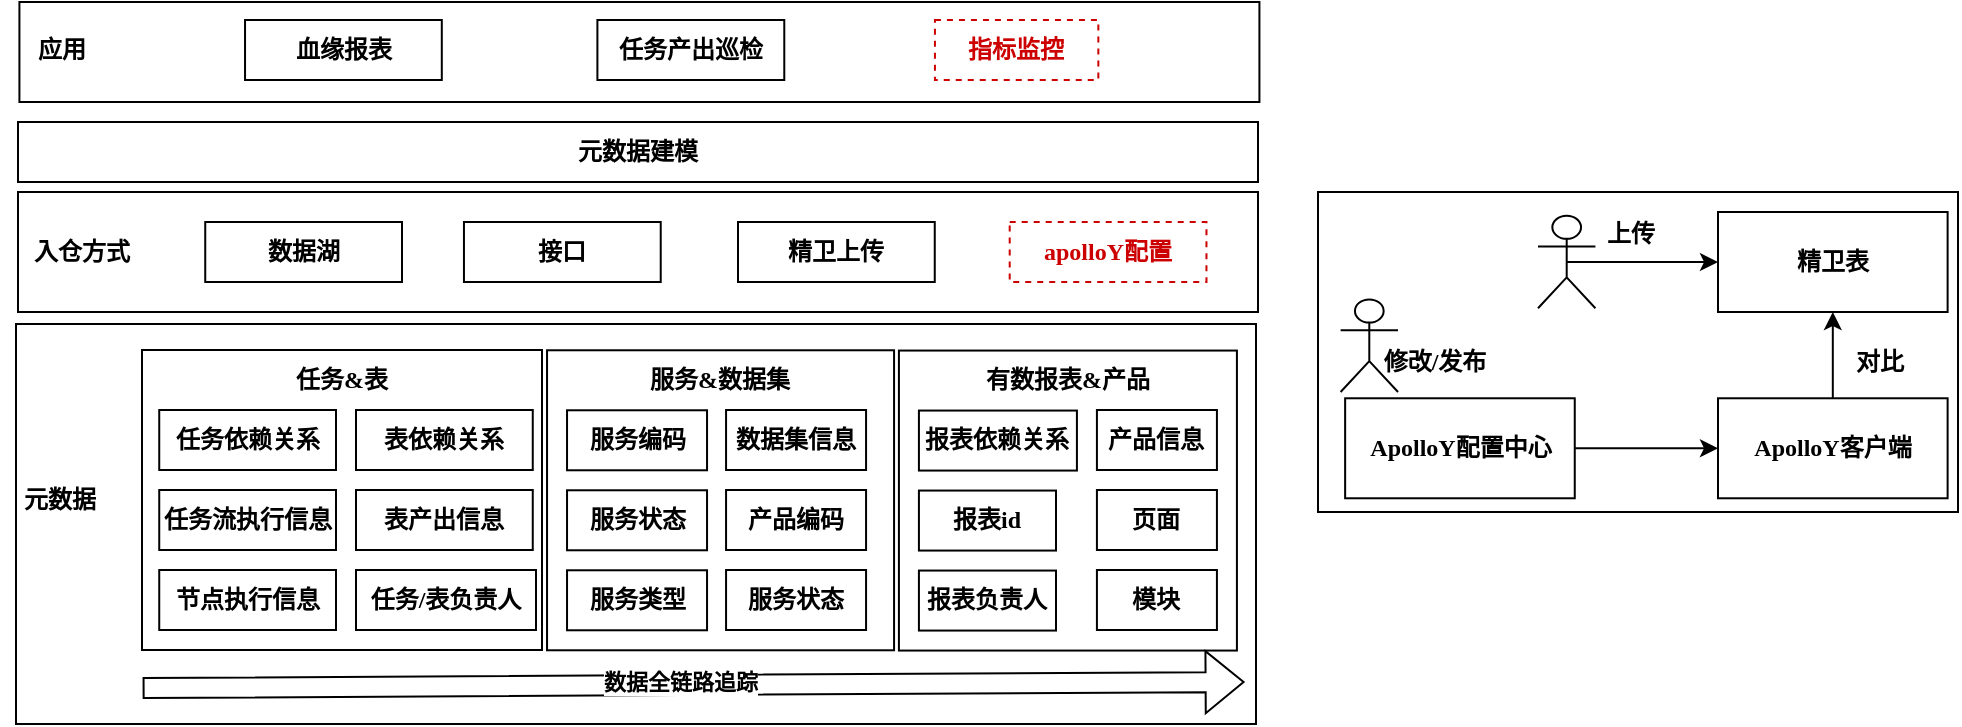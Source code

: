 <mxfile version="22.1.11" type="github">
  <diagram name="第 1 页" id="bkmUAf5GaKLeKeRniAin">
    <mxGraphModel dx="797" dy="1578" grid="1" gridSize="10" guides="1" tooltips="1" connect="1" arrows="1" fold="1" page="1" pageScale="1" pageWidth="827" pageHeight="1169" math="0" shadow="0">
      <root>
        <mxCell id="0" />
        <mxCell id="1" parent="0" />
        <mxCell id="q0xM9G2KaVh3ov2FUy2p-27" value="&lt;h4&gt;&lt;br&gt;&lt;/h4&gt;" style="rounded=0;whiteSpace=wrap;html=1;fontFamily=微软雅黑;" parent="1" vertex="1">
          <mxGeometry x="759" y="141" width="620" height="200" as="geometry" />
        </mxCell>
        <mxCell id="q0xM9G2KaVh3ov2FUy2p-56" value="&lt;h4&gt;&lt;br&gt;&lt;/h4&gt;" style="rounded=0;whiteSpace=wrap;html=1;fontFamily=微软雅黑;" parent="1" vertex="1">
          <mxGeometry x="760.71" y="-20" width="620" height="50" as="geometry" />
        </mxCell>
        <mxCell id="q0xM9G2KaVh3ov2FUy2p-12" value="&lt;h4&gt;血缘报表&lt;/h4&gt;" style="rounded=0;whiteSpace=wrap;html=1;fontFamily=微软雅黑;" parent="1" vertex="1">
          <mxGeometry x="873.52" y="-11" width="98.38" height="30" as="geometry" />
        </mxCell>
        <mxCell id="q0xM9G2KaVh3ov2FUy2p-25" value="&lt;h4&gt;任务产出巡检&lt;/h4&gt;" style="rounded=0;whiteSpace=wrap;html=1;fontFamily=微软雅黑;" parent="1" vertex="1">
          <mxGeometry x="1049.7" y="-11" width="93.44" height="30" as="geometry" />
        </mxCell>
        <mxCell id="q0xM9G2KaVh3ov2FUy2p-28" value="&lt;h4&gt;&lt;br&gt;&lt;/h4&gt;" style="rounded=0;whiteSpace=wrap;html=1;fontFamily=微软雅黑;" parent="1" vertex="1">
          <mxGeometry x="1200.46" y="154.28" width="169" height="150" as="geometry" />
        </mxCell>
        <mxCell id="q0xM9G2KaVh3ov2FUy2p-29" value="&lt;h4&gt;&lt;br&gt;&lt;/h4&gt;" style="rounded=0;whiteSpace=wrap;html=1;fontFamily=微软雅黑;" parent="1" vertex="1">
          <mxGeometry x="822" y="154" width="200" height="150" as="geometry" />
        </mxCell>
        <mxCell id="q0xM9G2KaVh3ov2FUy2p-31" value="&lt;h4&gt;报表依赖关系&lt;/h4&gt;" style="rounded=0;whiteSpace=wrap;html=1;fontFamily=微软雅黑;" parent="1" vertex="1">
          <mxGeometry x="1210.46" y="184.28" width="79" height="30" as="geometry" />
        </mxCell>
        <mxCell id="q0xM9G2KaVh3ov2FUy2p-32" value="&lt;h4&gt;任务依赖关系&lt;/h4&gt;" style="rounded=0;whiteSpace=wrap;html=1;fontFamily=微软雅黑;" parent="1" vertex="1">
          <mxGeometry x="830.62" y="184" width="88.38" height="30" as="geometry" />
        </mxCell>
        <mxCell id="q0xM9G2KaVh3ov2FUy2p-33" value="&lt;h4&gt;任务流执行信息&lt;/h4&gt;" style="rounded=0;whiteSpace=wrap;html=1;fontFamily=微软雅黑;" parent="1" vertex="1">
          <mxGeometry x="830.62" y="224" width="88.38" height="30" as="geometry" />
        </mxCell>
        <mxCell id="q0xM9G2KaVh3ov2FUy2p-34" value="&lt;h4&gt;节点执行信息&lt;/h4&gt;" style="rounded=0;whiteSpace=wrap;html=1;fontFamily=微软雅黑;" parent="1" vertex="1">
          <mxGeometry x="830.62" y="264" width="88.38" height="30" as="geometry" />
        </mxCell>
        <mxCell id="q0xM9G2KaVh3ov2FUy2p-36" value="&lt;h4&gt;报表负责人&lt;/h4&gt;" style="rounded=0;whiteSpace=wrap;html=1;fontFamily=微软雅黑;" parent="1" vertex="1">
          <mxGeometry x="1210.46" y="264.28" width="68.54" height="30" as="geometry" />
        </mxCell>
        <mxCell id="q0xM9G2KaVh3ov2FUy2p-37" value="任务&amp;amp;表" style="text;html=1;strokeColor=none;fillColor=none;align=center;verticalAlign=middle;whiteSpace=wrap;rounded=0;fontStyle=1;fontFamily=微软雅黑;" parent="1" vertex="1">
          <mxGeometry x="892" y="154" width="60" height="30" as="geometry" />
        </mxCell>
        <mxCell id="q0xM9G2KaVh3ov2FUy2p-38" value="有数报表&amp;amp;产品" style="text;html=1;strokeColor=none;fillColor=none;align=center;verticalAlign=middle;whiteSpace=wrap;rounded=0;fontStyle=1;fontFamily=微软雅黑;" parent="1" vertex="1">
          <mxGeometry x="1241.76" y="154.14" width="86.4" height="30" as="geometry" />
        </mxCell>
        <mxCell id="q0xM9G2KaVh3ov2FUy2p-39" value="&lt;h4&gt;&lt;br&gt;&lt;/h4&gt;" style="rounded=0;whiteSpace=wrap;html=1;fontFamily=微软雅黑;" parent="1" vertex="1">
          <mxGeometry x="1024.52" y="154.14" width="173.51" height="150" as="geometry" />
        </mxCell>
        <mxCell id="q0xM9G2KaVh3ov2FUy2p-40" value="&lt;h4&gt;服务状态&lt;/h4&gt;" style="rounded=0;whiteSpace=wrap;html=1;fontFamily=微软雅黑;" parent="1" vertex="1">
          <mxGeometry x="1114.03" y="264" width="70" height="30" as="geometry" />
        </mxCell>
        <mxCell id="q0xM9G2KaVh3ov2FUy2p-41" value="&lt;h4&gt;服务编码&lt;/h4&gt;" style="rounded=0;whiteSpace=wrap;html=1;fontFamily=微软雅黑;" parent="1" vertex="1">
          <mxGeometry x="1034.52" y="184.14" width="70" height="30" as="geometry" />
        </mxCell>
        <mxCell id="q0xM9G2KaVh3ov2FUy2p-43" value="服务&amp;amp;数据集" style="text;html=1;strokeColor=none;fillColor=none;align=center;verticalAlign=middle;whiteSpace=wrap;rounded=0;fontStyle=1;fontFamily=微软雅黑;" parent="1" vertex="1">
          <mxGeometry x="1070.06" y="154" width="82.43" height="30" as="geometry" />
        </mxCell>
        <mxCell id="q0xM9G2KaVh3ov2FUy2p-44" value="&lt;h4&gt;服务状态&lt;/h4&gt;" style="rounded=0;whiteSpace=wrap;html=1;fontFamily=微软雅黑;" parent="1" vertex="1">
          <mxGeometry x="1034.52" y="224.14" width="70" height="30" as="geometry" />
        </mxCell>
        <mxCell id="q0xM9G2KaVh3ov2FUy2p-45" value="&lt;h4&gt;服务类型&lt;/h4&gt;" style="rounded=0;whiteSpace=wrap;html=1;fontFamily=微软雅黑;" parent="1" vertex="1">
          <mxGeometry x="1034.52" y="264.14" width="70" height="30" as="geometry" />
        </mxCell>
        <mxCell id="q0xM9G2KaVh3ov2FUy2p-46" value="&lt;h4&gt;数据集信息&lt;/h4&gt;" style="rounded=0;whiteSpace=wrap;html=1;fontFamily=微软雅黑;" parent="1" vertex="1">
          <mxGeometry x="1114.03" y="184" width="70" height="30" as="geometry" />
        </mxCell>
        <mxCell id="q0xM9G2KaVh3ov2FUy2p-47" value="&lt;h4&gt;表依赖关系&lt;/h4&gt;" style="rounded=0;whiteSpace=wrap;html=1;fontFamily=微软雅黑;" parent="1" vertex="1">
          <mxGeometry x="929" y="184" width="88.38" height="30" as="geometry" />
        </mxCell>
        <mxCell id="q0xM9G2KaVh3ov2FUy2p-48" value="&lt;h4&gt;表产出信息&lt;/h4&gt;" style="rounded=0;whiteSpace=wrap;html=1;fontFamily=微软雅黑;" parent="1" vertex="1">
          <mxGeometry x="929" y="224" width="88.38" height="30" as="geometry" />
        </mxCell>
        <mxCell id="q0xM9G2KaVh3ov2FUy2p-49" value="&lt;h4&gt;任务/表负责人&lt;/h4&gt;" style="rounded=0;whiteSpace=wrap;html=1;fontFamily=微软雅黑;" parent="1" vertex="1">
          <mxGeometry x="929" y="264" width="90" height="30" as="geometry" />
        </mxCell>
        <mxCell id="q0xM9G2KaVh3ov2FUy2p-53" value="&lt;h4&gt;&lt;font color=&quot;#cc0000&quot;&gt;指标监控&lt;/font&gt;&lt;/h4&gt;" style="rounded=0;whiteSpace=wrap;html=1;fontFamily=微软雅黑;fillColor=none;strokeColor=#CC0000;dashed=1;" parent="1" vertex="1">
          <mxGeometry x="1218.47" y="-11" width="81.7" height="30" as="geometry" />
        </mxCell>
        <mxCell id="q0xM9G2KaVh3ov2FUy2p-57" value="&lt;h4&gt;&lt;br&gt;&lt;/h4&gt;" style="rounded=0;whiteSpace=wrap;html=1;fontFamily=微软雅黑;" parent="1" vertex="1">
          <mxGeometry x="760" y="75" width="620" height="60" as="geometry" />
        </mxCell>
        <mxCell id="q0xM9G2KaVh3ov2FUy2p-58" value="&lt;h4&gt;数据湖&lt;/h4&gt;" style="rounded=0;whiteSpace=wrap;html=1;fontFamily=微软雅黑;" parent="1" vertex="1">
          <mxGeometry x="853.62" y="90" width="98.38" height="30" as="geometry" />
        </mxCell>
        <mxCell id="q0xM9G2KaVh3ov2FUy2p-59" value="&lt;h4&gt;接口&lt;/h4&gt;" style="rounded=0;whiteSpace=wrap;html=1;fontFamily=微软雅黑;" parent="1" vertex="1">
          <mxGeometry x="982.98" y="90" width="98.38" height="30" as="geometry" />
        </mxCell>
        <mxCell id="q0xM9G2KaVh3ov2FUy2p-60" value="&lt;h4&gt;精卫上传&lt;/h4&gt;" style="rounded=0;whiteSpace=wrap;html=1;fontFamily=微软雅黑;" parent="1" vertex="1">
          <mxGeometry x="1120" y="90" width="98.38" height="30" as="geometry" />
        </mxCell>
        <mxCell id="q0xM9G2KaVh3ov2FUy2p-61" value="&lt;h4&gt;&lt;font color=&quot;#cc0000&quot;&gt;apolloY配置&lt;/font&gt;&lt;/h4&gt;" style="rounded=0;whiteSpace=wrap;html=1;fontFamily=微软雅黑;fillColor=none;dashed=1;strokeColor=#CC0000;" parent="1" vertex="1">
          <mxGeometry x="1255.85" y="90" width="98.38" height="30" as="geometry" />
        </mxCell>
        <mxCell id="q0xM9G2KaVh3ov2FUy2p-63" value="&lt;h4&gt;元数据建模&lt;/h4&gt;" style="rounded=0;whiteSpace=wrap;html=1;fontFamily=微软雅黑;" parent="1" vertex="1">
          <mxGeometry x="760" y="40" width="620" height="30" as="geometry" />
        </mxCell>
        <mxCell id="q0xM9G2KaVh3ov2FUy2p-65" value="应用" style="text;html=1;strokeColor=none;fillColor=none;align=center;verticalAlign=middle;whiteSpace=wrap;rounded=0;fontStyle=1;fontFamily=微软雅黑;" parent="1" vertex="1">
          <mxGeometry x="752.01" y="-11" width="60" height="30" as="geometry" />
        </mxCell>
        <mxCell id="q0xM9G2KaVh3ov2FUy2p-66" value="入仓方式" style="text;html=1;strokeColor=none;fillColor=none;align=center;verticalAlign=middle;whiteSpace=wrap;rounded=0;fontStyle=1;fontFamily=微软雅黑;" parent="1" vertex="1">
          <mxGeometry x="762.3" y="90" width="60" height="30" as="geometry" />
        </mxCell>
        <mxCell id="q0xM9G2KaVh3ov2FUy2p-67" value="元数据" style="text;html=1;strokeColor=none;fillColor=none;align=center;verticalAlign=middle;whiteSpace=wrap;rounded=0;fontStyle=1;fontFamily=微软雅黑;" parent="1" vertex="1">
          <mxGeometry x="751.3" y="214" width="60" height="30" as="geometry" />
        </mxCell>
        <mxCell id="q0xM9G2KaVh3ov2FUy2p-68" value="" style="rounded=0;whiteSpace=wrap;html=1;" parent="1" vertex="1">
          <mxGeometry x="1410" y="75" width="320" height="160" as="geometry" />
        </mxCell>
        <mxCell id="q0xM9G2KaVh3ov2FUy2p-69" style="edgeStyle=orthogonalEdgeStyle;rounded=0;orthogonalLoop=1;jettySize=auto;html=1;exitX=1;exitY=0.5;exitDx=0;exitDy=0;" parent="1" source="q0xM9G2KaVh3ov2FUy2p-70" target="q0xM9G2KaVh3ov2FUy2p-74" edge="1">
          <mxGeometry relative="1" as="geometry" />
        </mxCell>
        <mxCell id="q0xM9G2KaVh3ov2FUy2p-70" value="&lt;h4&gt;ApolloY配置中心&lt;/h4&gt;" style="rounded=0;whiteSpace=wrap;html=1;fontFamily=微软雅黑;" parent="1" vertex="1">
          <mxGeometry x="1423.57" y="178.14" width="114.81" height="50" as="geometry" />
        </mxCell>
        <mxCell id="q0xM9G2KaVh3ov2FUy2p-71" value="&lt;h4&gt;修改/发布&lt;/h4&gt;" style="text;html=1;strokeColor=none;fillColor=none;align=center;verticalAlign=middle;whiteSpace=wrap;rounded=0;fontFamily=微软雅黑;" parent="1" vertex="1">
          <mxGeometry x="1440.003" y="148.43" width="57.403" height="23.143" as="geometry" />
        </mxCell>
        <mxCell id="q0xM9G2KaVh3ov2FUy2p-72" value="" style="shape=umlActor;verticalLabelPosition=bottom;verticalAlign=top;html=1;outlineConnect=0;fontFamily=微软雅黑;" parent="1" vertex="1">
          <mxGeometry x="1421.302" y="128.71" width="28.701" height="46.286" as="geometry" />
        </mxCell>
        <mxCell id="q0xM9G2KaVh3ov2FUy2p-73" style="edgeStyle=orthogonalEdgeStyle;rounded=0;orthogonalLoop=1;jettySize=auto;html=1;exitX=0.5;exitY=0;exitDx=0;exitDy=0;" parent="1" source="q0xM9G2KaVh3ov2FUy2p-74" target="q0xM9G2KaVh3ov2FUy2p-75" edge="1">
          <mxGeometry relative="1" as="geometry" />
        </mxCell>
        <mxCell id="q0xM9G2KaVh3ov2FUy2p-74" value="&lt;h4&gt;ApolloY客户端&lt;/h4&gt;" style="rounded=0;whiteSpace=wrap;html=1;fontFamily=微软雅黑;" parent="1" vertex="1">
          <mxGeometry x="1610" y="178.14" width="114.81" height="50" as="geometry" />
        </mxCell>
        <mxCell id="q0xM9G2KaVh3ov2FUy2p-75" value="&lt;h4&gt;精卫表&lt;/h4&gt;" style="rounded=0;whiteSpace=wrap;html=1;fontFamily=微软雅黑;" parent="1" vertex="1">
          <mxGeometry x="1610" y="85" width="114.81" height="50" as="geometry" />
        </mxCell>
        <mxCell id="q0xM9G2KaVh3ov2FUy2p-76" style="edgeStyle=orthogonalEdgeStyle;rounded=0;orthogonalLoop=1;jettySize=auto;html=1;exitX=0.5;exitY=0.5;exitDx=0;exitDy=0;exitPerimeter=0;" parent="1" source="q0xM9G2KaVh3ov2FUy2p-77" target="q0xM9G2KaVh3ov2FUy2p-75" edge="1">
          <mxGeometry relative="1" as="geometry" />
        </mxCell>
        <mxCell id="q0xM9G2KaVh3ov2FUy2p-77" value="" style="shape=umlActor;verticalLabelPosition=bottom;verticalAlign=top;html=1;outlineConnect=0;fontFamily=微软雅黑;" parent="1" vertex="1">
          <mxGeometry x="1520.002" y="86.86" width="28.701" height="46.286" as="geometry" />
        </mxCell>
        <mxCell id="q0xM9G2KaVh3ov2FUy2p-78" value="&lt;h4&gt;上传&lt;/h4&gt;" style="text;html=1;strokeColor=none;fillColor=none;align=center;verticalAlign=middle;whiteSpace=wrap;rounded=0;fontFamily=微软雅黑;" parent="1" vertex="1">
          <mxGeometry x="1538.383" y="84" width="57.403" height="23.143" as="geometry" />
        </mxCell>
        <mxCell id="q0xM9G2KaVh3ov2FUy2p-79" value="对比" style="text;html=1;strokeColor=none;fillColor=none;align=center;verticalAlign=middle;whiteSpace=wrap;rounded=0;fontFamily=微软雅黑;fontStyle=1" parent="1" vertex="1">
          <mxGeometry x="1660.65" y="145" width="60" height="30" as="geometry" />
        </mxCell>
        <mxCell id="eH9LgoM1aIoGGofh4SQE-1" value="&lt;h4&gt;报表id&lt;/h4&gt;" style="rounded=0;whiteSpace=wrap;html=1;fontFamily=微软雅黑;" vertex="1" parent="1">
          <mxGeometry x="1210.46" y="224.28" width="68.54" height="30" as="geometry" />
        </mxCell>
        <mxCell id="eH9LgoM1aIoGGofh4SQE-3" value="&lt;h4&gt;产品编码&lt;/h4&gt;" style="rounded=0;whiteSpace=wrap;html=1;fontFamily=微软雅黑;" vertex="1" parent="1">
          <mxGeometry x="1114.03" y="224" width="70" height="30" as="geometry" />
        </mxCell>
        <mxCell id="eH9LgoM1aIoGGofh4SQE-4" value="&lt;h4&gt;页面&lt;/h4&gt;" style="rounded=0;whiteSpace=wrap;html=1;fontFamily=微软雅黑;" vertex="1" parent="1">
          <mxGeometry x="1299.46" y="224.0" width="60" height="30" as="geometry" />
        </mxCell>
        <mxCell id="eH9LgoM1aIoGGofh4SQE-5" value="&lt;h4&gt;产品信息&lt;/h4&gt;" style="rounded=0;whiteSpace=wrap;html=1;fontFamily=微软雅黑;" vertex="1" parent="1">
          <mxGeometry x="1299.46" y="184.0" width="60" height="30" as="geometry" />
        </mxCell>
        <mxCell id="eH9LgoM1aIoGGofh4SQE-6" value="" style="shape=flexArrow;endArrow=classic;html=1;rounded=0;fontFamily=微软雅黑;" edge="1" parent="1">
          <mxGeometry width="50" height="50" relative="1" as="geometry">
            <mxPoint x="822.3" y="323" as="sourcePoint" />
            <mxPoint x="1373.3" y="320" as="targetPoint" />
          </mxGeometry>
        </mxCell>
        <mxCell id="eH9LgoM1aIoGGofh4SQE-7" value="&lt;font face=&quot;微软雅黑&quot;&gt;&lt;b&gt;数据全链路追踪&lt;/b&gt;&lt;/font&gt;" style="edgeLabel;html=1;align=center;verticalAlign=middle;resizable=0;points=[];" vertex="1" connectable="0" parent="eH9LgoM1aIoGGofh4SQE-6">
          <mxGeometry x="0.283" y="1" relative="1" as="geometry">
            <mxPoint x="-85" as="offset" />
          </mxGeometry>
        </mxCell>
        <mxCell id="eH9LgoM1aIoGGofh4SQE-9" value="&lt;h4&gt;模块&lt;/h4&gt;" style="rounded=0;whiteSpace=wrap;html=1;fontFamily=微软雅黑;" vertex="1" parent="1">
          <mxGeometry x="1299.46" y="264" width="60" height="30" as="geometry" />
        </mxCell>
      </root>
    </mxGraphModel>
  </diagram>
</mxfile>
